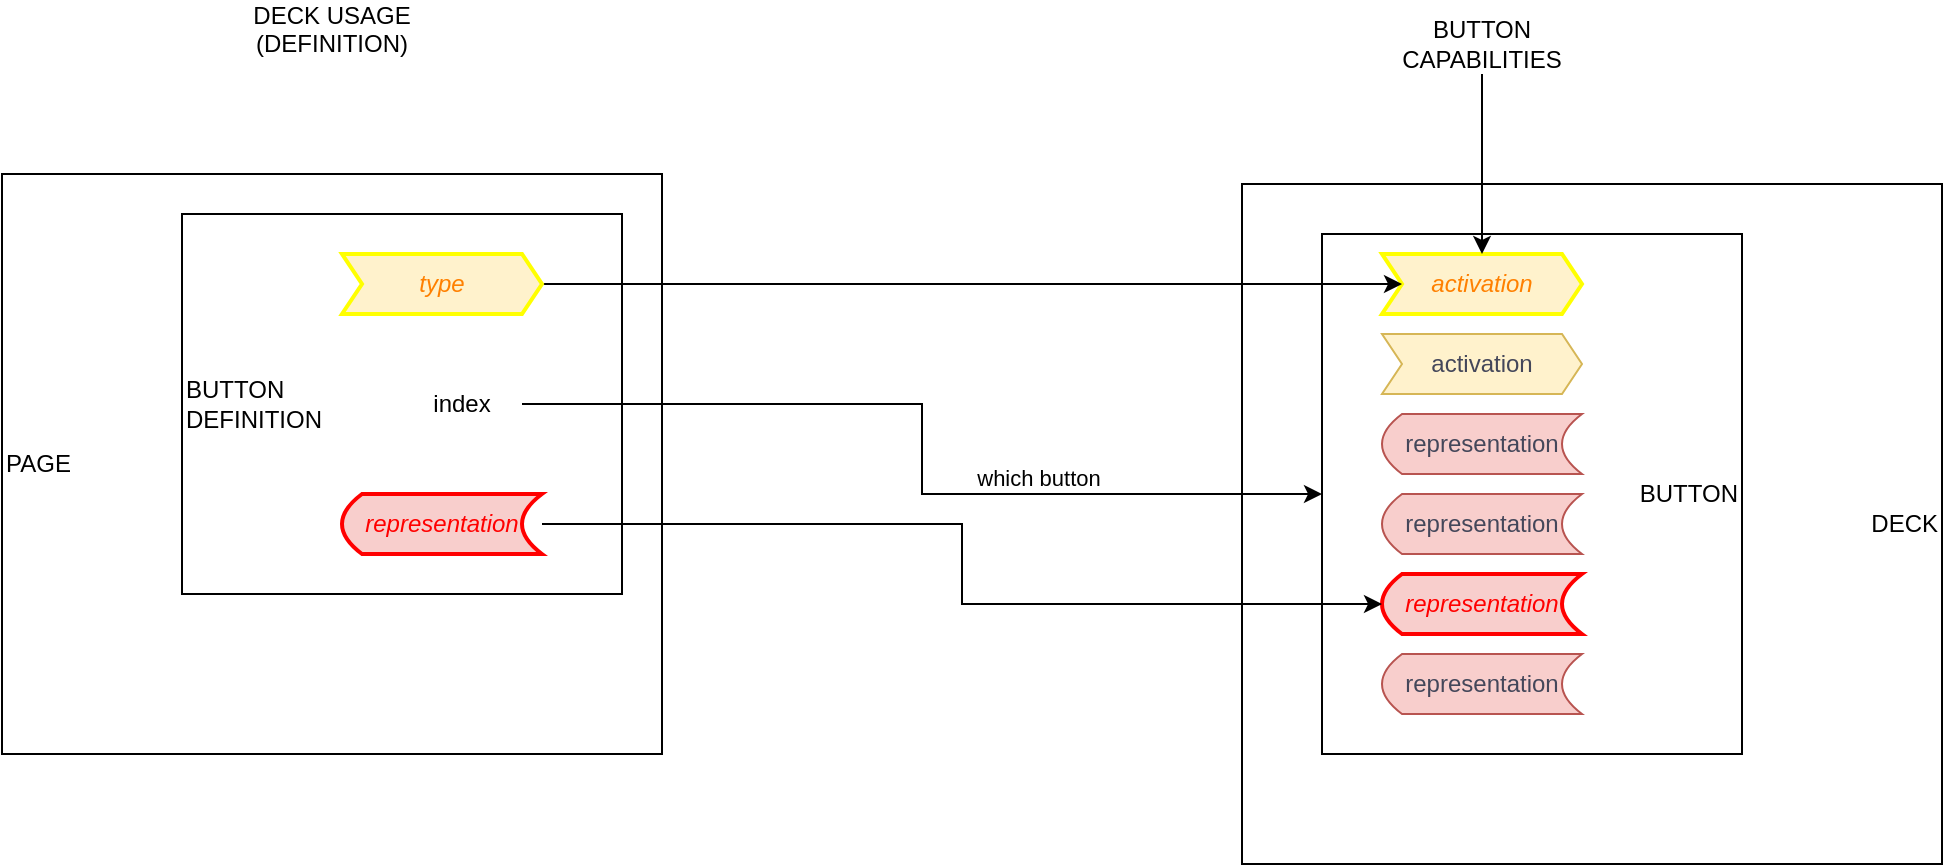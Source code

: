 <mxfile version="24.1.0" type="device">
  <diagram name="Page-1" id="UTq4NjVQAELwLeZ_qVDv">
    <mxGraphModel dx="1456" dy="1007" grid="1" gridSize="10" guides="1" tooltips="1" connect="1" arrows="1" fold="1" page="1" pageScale="1" pageWidth="1169" pageHeight="827" math="0" shadow="0">
      <root>
        <mxCell id="0" />
        <mxCell id="1" parent="0" />
        <mxCell id="6HTZo5-uObTq7KXjLNjV-1" value="DECK" style="rounded=0;whiteSpace=wrap;html=1;align=right;" vertex="1" parent="1">
          <mxGeometry x="740" y="115" width="350" height="340" as="geometry" />
        </mxCell>
        <mxCell id="6HTZo5-uObTq7KXjLNjV-2" value="BUTTON" style="rounded=0;whiteSpace=wrap;html=1;align=right;" vertex="1" parent="1">
          <mxGeometry x="780" y="140" width="210" height="260" as="geometry" />
        </mxCell>
        <mxCell id="6HTZo5-uObTq7KXjLNjV-3" value="activation" style="shape=step;perimeter=stepPerimeter;whiteSpace=wrap;html=1;fixedSize=1;fillColor=#fff2cc;strokeColor=#FFFF00;fontColor=#FF8000;size=10;strokeWidth=2;fontStyle=2" vertex="1" parent="1">
          <mxGeometry x="810" y="150" width="100" height="30" as="geometry" />
        </mxCell>
        <mxCell id="6HTZo5-uObTq7KXjLNjV-4" value="activation" style="shape=step;perimeter=stepPerimeter;whiteSpace=wrap;html=1;fixedSize=1;fillColor=#fff2cc;strokeColor=#d6b656;fontColor=#44475A;size=10;fontStyle=0" vertex="1" parent="1">
          <mxGeometry x="810" y="190" width="100" height="30" as="geometry" />
        </mxCell>
        <mxCell id="6HTZo5-uObTq7KXjLNjV-6" value="representation" style="shape=dataStorage;whiteSpace=wrap;html=1;fixedSize=1;size=10;fillColor=#f8cecc;strokeColor=#b85450;fontColor=#44475A;fontStyle=0" vertex="1" parent="1">
          <mxGeometry x="810" y="230" width="100" height="30" as="geometry" />
        </mxCell>
        <mxCell id="6HTZo5-uObTq7KXjLNjV-7" value="representation" style="shape=dataStorage;whiteSpace=wrap;html=1;fixedSize=1;size=10;fillColor=#f8cecc;strokeColor=#b85450;fontColor=#44475A;fontStyle=0" vertex="1" parent="1">
          <mxGeometry x="810" y="270" width="100" height="30" as="geometry" />
        </mxCell>
        <mxCell id="6HTZo5-uObTq7KXjLNjV-8" value="representation" style="shape=dataStorage;whiteSpace=wrap;html=1;fixedSize=1;size=10;fillColor=#f8cecc;strokeColor=#FF0000;fontColor=#FF0000;strokeWidth=2;fontStyle=2" vertex="1" parent="1">
          <mxGeometry x="810" y="310" width="100" height="30" as="geometry" />
        </mxCell>
        <mxCell id="6HTZo5-uObTq7KXjLNjV-9" value="representation" style="shape=dataStorage;whiteSpace=wrap;html=1;fixedSize=1;size=10;fillColor=#f8cecc;strokeColor=#b85450;fontColor=#44475A;fontStyle=0" vertex="1" parent="1">
          <mxGeometry x="810" y="350" width="100" height="30" as="geometry" />
        </mxCell>
        <mxCell id="6HTZo5-uObTq7KXjLNjV-10" value="PAGE" style="rounded=0;whiteSpace=wrap;html=1;align=left;" vertex="1" parent="1">
          <mxGeometry x="120" y="110" width="330" height="290" as="geometry" />
        </mxCell>
        <mxCell id="6HTZo5-uObTq7KXjLNjV-11" value="BUTTON&lt;div&gt;DEFINITION&lt;/div&gt;" style="rounded=0;whiteSpace=wrap;html=1;align=left;" vertex="1" parent="1">
          <mxGeometry x="210" y="130" width="220" height="190" as="geometry" />
        </mxCell>
        <mxCell id="6HTZo5-uObTq7KXjLNjV-19" style="edgeStyle=orthogonalEdgeStyle;rounded=0;orthogonalLoop=1;jettySize=auto;html=1;entryX=0;entryY=0.5;entryDx=0;entryDy=0;" edge="1" parent="1" source="6HTZo5-uObTq7KXjLNjV-12" target="6HTZo5-uObTq7KXjLNjV-3">
          <mxGeometry relative="1" as="geometry" />
        </mxCell>
        <mxCell id="6HTZo5-uObTq7KXjLNjV-12" value="type" style="shape=step;perimeter=stepPerimeter;whiteSpace=wrap;html=1;fixedSize=1;fillColor=#fff2cc;strokeColor=#FFFF00;fontColor=#FF8000;size=10;strokeWidth=2;fontStyle=2" vertex="1" parent="1">
          <mxGeometry x="290" y="150" width="100" height="30" as="geometry" />
        </mxCell>
        <mxCell id="6HTZo5-uObTq7KXjLNjV-15" style="edgeStyle=orthogonalEdgeStyle;rounded=0;orthogonalLoop=1;jettySize=auto;html=1;entryX=0;entryY=0.5;entryDx=0;entryDy=0;" edge="1" parent="1" source="6HTZo5-uObTq7KXjLNjV-14" target="6HTZo5-uObTq7KXjLNjV-8">
          <mxGeometry relative="1" as="geometry" />
        </mxCell>
        <mxCell id="6HTZo5-uObTq7KXjLNjV-14" value="representation" style="shape=dataStorage;whiteSpace=wrap;html=1;fixedSize=1;size=10;fillColor=#f8cecc;strokeColor=#FF0000;fontColor=#FF0000;strokeWidth=2;fontStyle=2" vertex="1" parent="1">
          <mxGeometry x="290" y="270" width="100" height="30" as="geometry" />
        </mxCell>
        <mxCell id="6HTZo5-uObTq7KXjLNjV-18" style="edgeStyle=orthogonalEdgeStyle;rounded=0;orthogonalLoop=1;jettySize=auto;html=1;entryX=0;entryY=0.5;entryDx=0;entryDy=0;" edge="1" parent="1" source="6HTZo5-uObTq7KXjLNjV-16" target="6HTZo5-uObTq7KXjLNjV-2">
          <mxGeometry relative="1" as="geometry" />
        </mxCell>
        <mxCell id="6HTZo5-uObTq7KXjLNjV-25" value="which button" style="edgeLabel;html=1;align=center;verticalAlign=middle;resizable=0;points=[];" vertex="1" connectable="0" parent="6HTZo5-uObTq7KXjLNjV-18">
          <mxGeometry x="0.362" y="2" relative="1" as="geometry">
            <mxPoint y="-6" as="offset" />
          </mxGeometry>
        </mxCell>
        <mxCell id="6HTZo5-uObTq7KXjLNjV-16" value="index" style="text;html=1;align=center;verticalAlign=middle;whiteSpace=wrap;rounded=0;" vertex="1" parent="1">
          <mxGeometry x="320" y="210" width="60" height="30" as="geometry" />
        </mxCell>
        <mxCell id="6HTZo5-uObTq7KXjLNjV-20" style="edgeStyle=orthogonalEdgeStyle;rounded=0;orthogonalLoop=1;jettySize=auto;html=1;exitX=0.5;exitY=1;exitDx=0;exitDy=0;" edge="1" parent="1" source="6HTZo5-uObTq7KXjLNjV-10" target="6HTZo5-uObTq7KXjLNjV-10">
          <mxGeometry relative="1" as="geometry" />
        </mxCell>
        <mxCell id="6HTZo5-uObTq7KXjLNjV-23" style="edgeStyle=orthogonalEdgeStyle;rounded=0;orthogonalLoop=1;jettySize=auto;html=1;entryX=0.5;entryY=0;entryDx=0;entryDy=0;" edge="1" parent="1" source="6HTZo5-uObTq7KXjLNjV-21" target="6HTZo5-uObTq7KXjLNjV-3">
          <mxGeometry relative="1" as="geometry" />
        </mxCell>
        <mxCell id="6HTZo5-uObTq7KXjLNjV-21" value="BUTTON&lt;div&gt;CAPABILITIES&lt;/div&gt;" style="text;html=1;align=center;verticalAlign=middle;whiteSpace=wrap;rounded=0;" vertex="1" parent="1">
          <mxGeometry x="830" y="30" width="60" height="30" as="geometry" />
        </mxCell>
        <mxCell id="6HTZo5-uObTq7KXjLNjV-24" value="DECK USAGE (DEFINITION)&lt;div&gt;&lt;br&gt;&lt;/div&gt;" style="text;html=1;align=center;verticalAlign=middle;whiteSpace=wrap;rounded=0;" vertex="1" parent="1">
          <mxGeometry x="230" y="30" width="110" height="30" as="geometry" />
        </mxCell>
      </root>
    </mxGraphModel>
  </diagram>
</mxfile>
